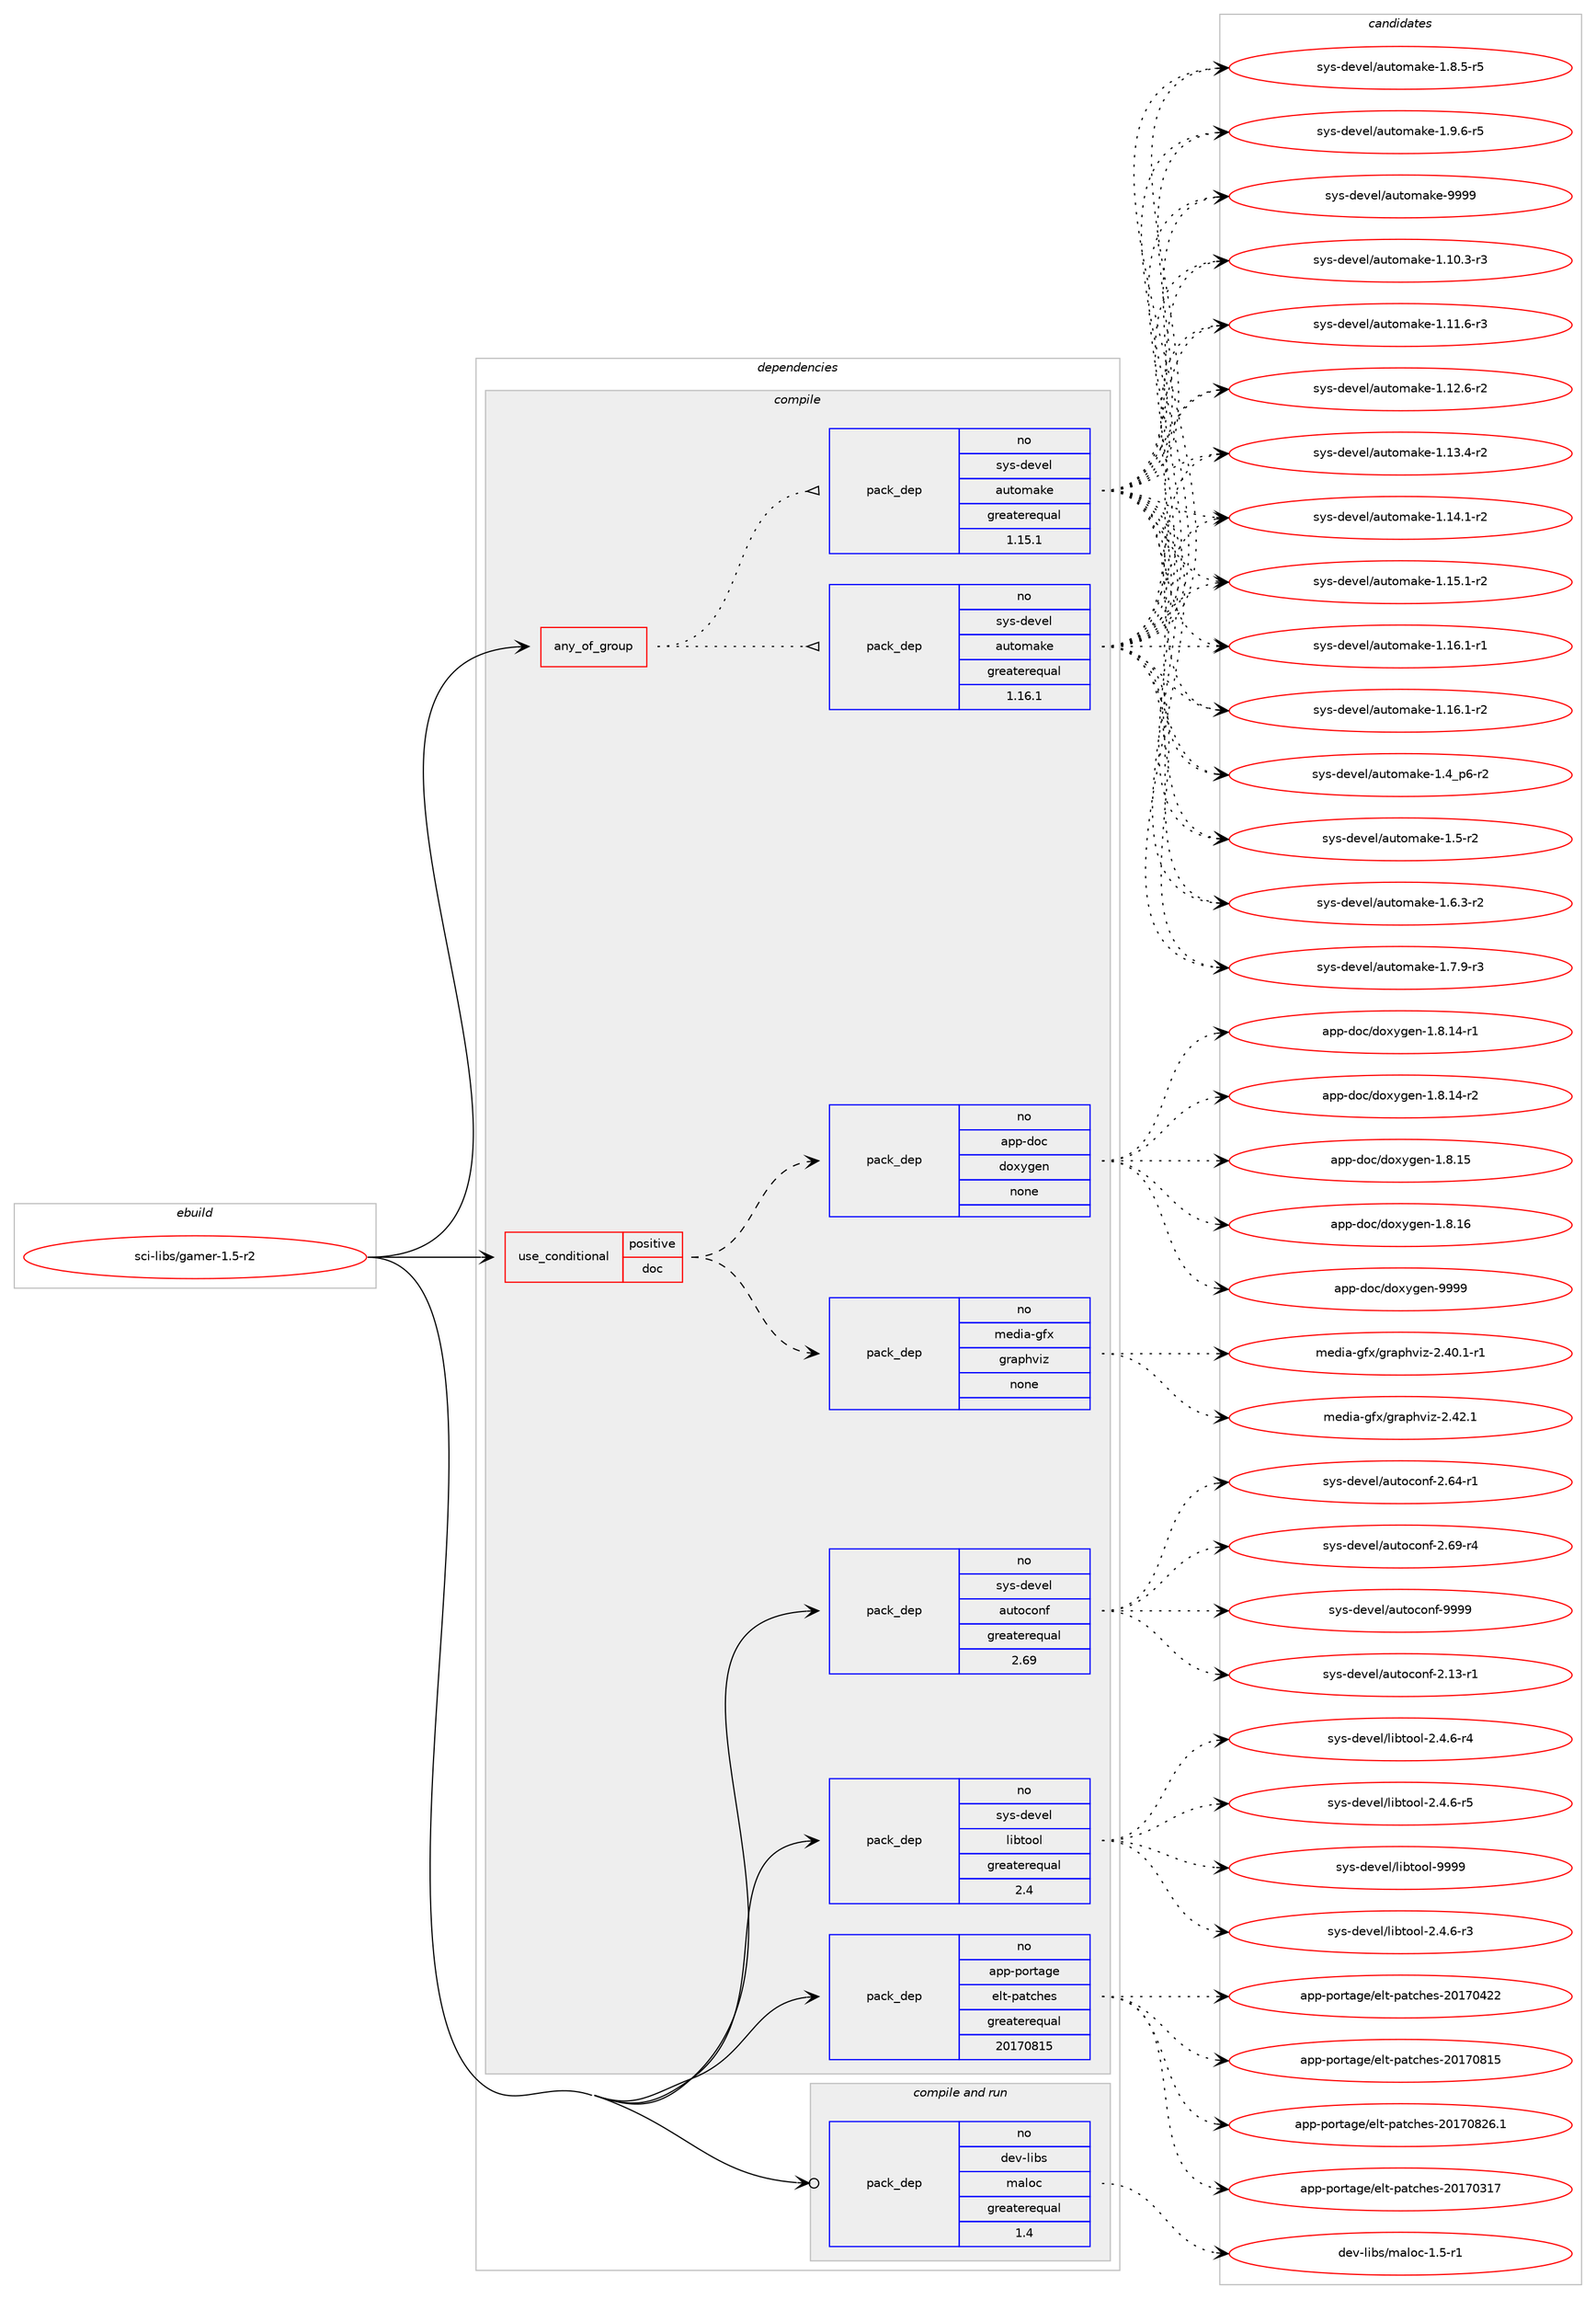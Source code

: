 digraph prolog {

# *************
# Graph options
# *************

newrank=true;
concentrate=true;
compound=true;
graph [rankdir=LR,fontname=Helvetica,fontsize=10,ranksep=1.5];#, ranksep=2.5, nodesep=0.2];
edge  [arrowhead=vee];
node  [fontname=Helvetica,fontsize=10];

# **********
# The ebuild
# **********

subgraph cluster_leftcol {
color=gray;
rank=same;
label=<<i>ebuild</i>>;
id [label="sci-libs/gamer-1.5-r2", color=red, width=4, href="../sci-libs/gamer-1.5-r2.svg"];
}

# ****************
# The dependencies
# ****************

subgraph cluster_midcol {
color=gray;
label=<<i>dependencies</i>>;
subgraph cluster_compile {
fillcolor="#eeeeee";
style=filled;
label=<<i>compile</i>>;
subgraph any14614 {
dependency856836 [label=<<TABLE BORDER="0" CELLBORDER="1" CELLSPACING="0" CELLPADDING="4"><TR><TD CELLPADDING="10">any_of_group</TD></TR></TABLE>>, shape=none, color=red];subgraph pack633713 {
dependency856837 [label=<<TABLE BORDER="0" CELLBORDER="1" CELLSPACING="0" CELLPADDING="4" WIDTH="220"><TR><TD ROWSPAN="6" CELLPADDING="30">pack_dep</TD></TR><TR><TD WIDTH="110">no</TD></TR><TR><TD>sys-devel</TD></TR><TR><TD>automake</TD></TR><TR><TD>greaterequal</TD></TR><TR><TD>1.16.1</TD></TR></TABLE>>, shape=none, color=blue];
}
dependency856836:e -> dependency856837:w [weight=20,style="dotted",arrowhead="oinv"];
subgraph pack633714 {
dependency856838 [label=<<TABLE BORDER="0" CELLBORDER="1" CELLSPACING="0" CELLPADDING="4" WIDTH="220"><TR><TD ROWSPAN="6" CELLPADDING="30">pack_dep</TD></TR><TR><TD WIDTH="110">no</TD></TR><TR><TD>sys-devel</TD></TR><TR><TD>automake</TD></TR><TR><TD>greaterequal</TD></TR><TR><TD>1.15.1</TD></TR></TABLE>>, shape=none, color=blue];
}
dependency856836:e -> dependency856838:w [weight=20,style="dotted",arrowhead="oinv"];
}
id:e -> dependency856836:w [weight=20,style="solid",arrowhead="vee"];
subgraph cond208000 {
dependency856839 [label=<<TABLE BORDER="0" CELLBORDER="1" CELLSPACING="0" CELLPADDING="4"><TR><TD ROWSPAN="3" CELLPADDING="10">use_conditional</TD></TR><TR><TD>positive</TD></TR><TR><TD>doc</TD></TR></TABLE>>, shape=none, color=red];
subgraph pack633715 {
dependency856840 [label=<<TABLE BORDER="0" CELLBORDER="1" CELLSPACING="0" CELLPADDING="4" WIDTH="220"><TR><TD ROWSPAN="6" CELLPADDING="30">pack_dep</TD></TR><TR><TD WIDTH="110">no</TD></TR><TR><TD>media-gfx</TD></TR><TR><TD>graphviz</TD></TR><TR><TD>none</TD></TR><TR><TD></TD></TR></TABLE>>, shape=none, color=blue];
}
dependency856839:e -> dependency856840:w [weight=20,style="dashed",arrowhead="vee"];
subgraph pack633716 {
dependency856841 [label=<<TABLE BORDER="0" CELLBORDER="1" CELLSPACING="0" CELLPADDING="4" WIDTH="220"><TR><TD ROWSPAN="6" CELLPADDING="30">pack_dep</TD></TR><TR><TD WIDTH="110">no</TD></TR><TR><TD>app-doc</TD></TR><TR><TD>doxygen</TD></TR><TR><TD>none</TD></TR><TR><TD></TD></TR></TABLE>>, shape=none, color=blue];
}
dependency856839:e -> dependency856841:w [weight=20,style="dashed",arrowhead="vee"];
}
id:e -> dependency856839:w [weight=20,style="solid",arrowhead="vee"];
subgraph pack633717 {
dependency856842 [label=<<TABLE BORDER="0" CELLBORDER="1" CELLSPACING="0" CELLPADDING="4" WIDTH="220"><TR><TD ROWSPAN="6" CELLPADDING="30">pack_dep</TD></TR><TR><TD WIDTH="110">no</TD></TR><TR><TD>app-portage</TD></TR><TR><TD>elt-patches</TD></TR><TR><TD>greaterequal</TD></TR><TR><TD>20170815</TD></TR></TABLE>>, shape=none, color=blue];
}
id:e -> dependency856842:w [weight=20,style="solid",arrowhead="vee"];
subgraph pack633718 {
dependency856843 [label=<<TABLE BORDER="0" CELLBORDER="1" CELLSPACING="0" CELLPADDING="4" WIDTH="220"><TR><TD ROWSPAN="6" CELLPADDING="30">pack_dep</TD></TR><TR><TD WIDTH="110">no</TD></TR><TR><TD>sys-devel</TD></TR><TR><TD>autoconf</TD></TR><TR><TD>greaterequal</TD></TR><TR><TD>2.69</TD></TR></TABLE>>, shape=none, color=blue];
}
id:e -> dependency856843:w [weight=20,style="solid",arrowhead="vee"];
subgraph pack633719 {
dependency856844 [label=<<TABLE BORDER="0" CELLBORDER="1" CELLSPACING="0" CELLPADDING="4" WIDTH="220"><TR><TD ROWSPAN="6" CELLPADDING="30">pack_dep</TD></TR><TR><TD WIDTH="110">no</TD></TR><TR><TD>sys-devel</TD></TR><TR><TD>libtool</TD></TR><TR><TD>greaterequal</TD></TR><TR><TD>2.4</TD></TR></TABLE>>, shape=none, color=blue];
}
id:e -> dependency856844:w [weight=20,style="solid",arrowhead="vee"];
}
subgraph cluster_compileandrun {
fillcolor="#eeeeee";
style=filled;
label=<<i>compile and run</i>>;
subgraph pack633720 {
dependency856845 [label=<<TABLE BORDER="0" CELLBORDER="1" CELLSPACING="0" CELLPADDING="4" WIDTH="220"><TR><TD ROWSPAN="6" CELLPADDING="30">pack_dep</TD></TR><TR><TD WIDTH="110">no</TD></TR><TR><TD>dev-libs</TD></TR><TR><TD>maloc</TD></TR><TR><TD>greaterequal</TD></TR><TR><TD>1.4</TD></TR></TABLE>>, shape=none, color=blue];
}
id:e -> dependency856845:w [weight=20,style="solid",arrowhead="odotvee"];
}
subgraph cluster_run {
fillcolor="#eeeeee";
style=filled;
label=<<i>run</i>>;
}
}

# **************
# The candidates
# **************

subgraph cluster_choices {
rank=same;
color=gray;
label=<<i>candidates</i>>;

subgraph choice633713 {
color=black;
nodesep=1;
choice11512111545100101118101108479711711611110997107101454946494846514511451 [label="sys-devel/automake-1.10.3-r3", color=red, width=4,href="../sys-devel/automake-1.10.3-r3.svg"];
choice11512111545100101118101108479711711611110997107101454946494946544511451 [label="sys-devel/automake-1.11.6-r3", color=red, width=4,href="../sys-devel/automake-1.11.6-r3.svg"];
choice11512111545100101118101108479711711611110997107101454946495046544511450 [label="sys-devel/automake-1.12.6-r2", color=red, width=4,href="../sys-devel/automake-1.12.6-r2.svg"];
choice11512111545100101118101108479711711611110997107101454946495146524511450 [label="sys-devel/automake-1.13.4-r2", color=red, width=4,href="../sys-devel/automake-1.13.4-r2.svg"];
choice11512111545100101118101108479711711611110997107101454946495246494511450 [label="sys-devel/automake-1.14.1-r2", color=red, width=4,href="../sys-devel/automake-1.14.1-r2.svg"];
choice11512111545100101118101108479711711611110997107101454946495346494511450 [label="sys-devel/automake-1.15.1-r2", color=red, width=4,href="../sys-devel/automake-1.15.1-r2.svg"];
choice11512111545100101118101108479711711611110997107101454946495446494511449 [label="sys-devel/automake-1.16.1-r1", color=red, width=4,href="../sys-devel/automake-1.16.1-r1.svg"];
choice11512111545100101118101108479711711611110997107101454946495446494511450 [label="sys-devel/automake-1.16.1-r2", color=red, width=4,href="../sys-devel/automake-1.16.1-r2.svg"];
choice115121115451001011181011084797117116111109971071014549465295112544511450 [label="sys-devel/automake-1.4_p6-r2", color=red, width=4,href="../sys-devel/automake-1.4_p6-r2.svg"];
choice11512111545100101118101108479711711611110997107101454946534511450 [label="sys-devel/automake-1.5-r2", color=red, width=4,href="../sys-devel/automake-1.5-r2.svg"];
choice115121115451001011181011084797117116111109971071014549465446514511450 [label="sys-devel/automake-1.6.3-r2", color=red, width=4,href="../sys-devel/automake-1.6.3-r2.svg"];
choice115121115451001011181011084797117116111109971071014549465546574511451 [label="sys-devel/automake-1.7.9-r3", color=red, width=4,href="../sys-devel/automake-1.7.9-r3.svg"];
choice115121115451001011181011084797117116111109971071014549465646534511453 [label="sys-devel/automake-1.8.5-r5", color=red, width=4,href="../sys-devel/automake-1.8.5-r5.svg"];
choice115121115451001011181011084797117116111109971071014549465746544511453 [label="sys-devel/automake-1.9.6-r5", color=red, width=4,href="../sys-devel/automake-1.9.6-r5.svg"];
choice115121115451001011181011084797117116111109971071014557575757 [label="sys-devel/automake-9999", color=red, width=4,href="../sys-devel/automake-9999.svg"];
dependency856837:e -> choice11512111545100101118101108479711711611110997107101454946494846514511451:w [style=dotted,weight="100"];
dependency856837:e -> choice11512111545100101118101108479711711611110997107101454946494946544511451:w [style=dotted,weight="100"];
dependency856837:e -> choice11512111545100101118101108479711711611110997107101454946495046544511450:w [style=dotted,weight="100"];
dependency856837:e -> choice11512111545100101118101108479711711611110997107101454946495146524511450:w [style=dotted,weight="100"];
dependency856837:e -> choice11512111545100101118101108479711711611110997107101454946495246494511450:w [style=dotted,weight="100"];
dependency856837:e -> choice11512111545100101118101108479711711611110997107101454946495346494511450:w [style=dotted,weight="100"];
dependency856837:e -> choice11512111545100101118101108479711711611110997107101454946495446494511449:w [style=dotted,weight="100"];
dependency856837:e -> choice11512111545100101118101108479711711611110997107101454946495446494511450:w [style=dotted,weight="100"];
dependency856837:e -> choice115121115451001011181011084797117116111109971071014549465295112544511450:w [style=dotted,weight="100"];
dependency856837:e -> choice11512111545100101118101108479711711611110997107101454946534511450:w [style=dotted,weight="100"];
dependency856837:e -> choice115121115451001011181011084797117116111109971071014549465446514511450:w [style=dotted,weight="100"];
dependency856837:e -> choice115121115451001011181011084797117116111109971071014549465546574511451:w [style=dotted,weight="100"];
dependency856837:e -> choice115121115451001011181011084797117116111109971071014549465646534511453:w [style=dotted,weight="100"];
dependency856837:e -> choice115121115451001011181011084797117116111109971071014549465746544511453:w [style=dotted,weight="100"];
dependency856837:e -> choice115121115451001011181011084797117116111109971071014557575757:w [style=dotted,weight="100"];
}
subgraph choice633714 {
color=black;
nodesep=1;
choice11512111545100101118101108479711711611110997107101454946494846514511451 [label="sys-devel/automake-1.10.3-r3", color=red, width=4,href="../sys-devel/automake-1.10.3-r3.svg"];
choice11512111545100101118101108479711711611110997107101454946494946544511451 [label="sys-devel/automake-1.11.6-r3", color=red, width=4,href="../sys-devel/automake-1.11.6-r3.svg"];
choice11512111545100101118101108479711711611110997107101454946495046544511450 [label="sys-devel/automake-1.12.6-r2", color=red, width=4,href="../sys-devel/automake-1.12.6-r2.svg"];
choice11512111545100101118101108479711711611110997107101454946495146524511450 [label="sys-devel/automake-1.13.4-r2", color=red, width=4,href="../sys-devel/automake-1.13.4-r2.svg"];
choice11512111545100101118101108479711711611110997107101454946495246494511450 [label="sys-devel/automake-1.14.1-r2", color=red, width=4,href="../sys-devel/automake-1.14.1-r2.svg"];
choice11512111545100101118101108479711711611110997107101454946495346494511450 [label="sys-devel/automake-1.15.1-r2", color=red, width=4,href="../sys-devel/automake-1.15.1-r2.svg"];
choice11512111545100101118101108479711711611110997107101454946495446494511449 [label="sys-devel/automake-1.16.1-r1", color=red, width=4,href="../sys-devel/automake-1.16.1-r1.svg"];
choice11512111545100101118101108479711711611110997107101454946495446494511450 [label="sys-devel/automake-1.16.1-r2", color=red, width=4,href="../sys-devel/automake-1.16.1-r2.svg"];
choice115121115451001011181011084797117116111109971071014549465295112544511450 [label="sys-devel/automake-1.4_p6-r2", color=red, width=4,href="../sys-devel/automake-1.4_p6-r2.svg"];
choice11512111545100101118101108479711711611110997107101454946534511450 [label="sys-devel/automake-1.5-r2", color=red, width=4,href="../sys-devel/automake-1.5-r2.svg"];
choice115121115451001011181011084797117116111109971071014549465446514511450 [label="sys-devel/automake-1.6.3-r2", color=red, width=4,href="../sys-devel/automake-1.6.3-r2.svg"];
choice115121115451001011181011084797117116111109971071014549465546574511451 [label="sys-devel/automake-1.7.9-r3", color=red, width=4,href="../sys-devel/automake-1.7.9-r3.svg"];
choice115121115451001011181011084797117116111109971071014549465646534511453 [label="sys-devel/automake-1.8.5-r5", color=red, width=4,href="../sys-devel/automake-1.8.5-r5.svg"];
choice115121115451001011181011084797117116111109971071014549465746544511453 [label="sys-devel/automake-1.9.6-r5", color=red, width=4,href="../sys-devel/automake-1.9.6-r5.svg"];
choice115121115451001011181011084797117116111109971071014557575757 [label="sys-devel/automake-9999", color=red, width=4,href="../sys-devel/automake-9999.svg"];
dependency856838:e -> choice11512111545100101118101108479711711611110997107101454946494846514511451:w [style=dotted,weight="100"];
dependency856838:e -> choice11512111545100101118101108479711711611110997107101454946494946544511451:w [style=dotted,weight="100"];
dependency856838:e -> choice11512111545100101118101108479711711611110997107101454946495046544511450:w [style=dotted,weight="100"];
dependency856838:e -> choice11512111545100101118101108479711711611110997107101454946495146524511450:w [style=dotted,weight="100"];
dependency856838:e -> choice11512111545100101118101108479711711611110997107101454946495246494511450:w [style=dotted,weight="100"];
dependency856838:e -> choice11512111545100101118101108479711711611110997107101454946495346494511450:w [style=dotted,weight="100"];
dependency856838:e -> choice11512111545100101118101108479711711611110997107101454946495446494511449:w [style=dotted,weight="100"];
dependency856838:e -> choice11512111545100101118101108479711711611110997107101454946495446494511450:w [style=dotted,weight="100"];
dependency856838:e -> choice115121115451001011181011084797117116111109971071014549465295112544511450:w [style=dotted,weight="100"];
dependency856838:e -> choice11512111545100101118101108479711711611110997107101454946534511450:w [style=dotted,weight="100"];
dependency856838:e -> choice115121115451001011181011084797117116111109971071014549465446514511450:w [style=dotted,weight="100"];
dependency856838:e -> choice115121115451001011181011084797117116111109971071014549465546574511451:w [style=dotted,weight="100"];
dependency856838:e -> choice115121115451001011181011084797117116111109971071014549465646534511453:w [style=dotted,weight="100"];
dependency856838:e -> choice115121115451001011181011084797117116111109971071014549465746544511453:w [style=dotted,weight="100"];
dependency856838:e -> choice115121115451001011181011084797117116111109971071014557575757:w [style=dotted,weight="100"];
}
subgraph choice633715 {
color=black;
nodesep=1;
choice10910110010597451031021204710311497112104118105122455046524846494511449 [label="media-gfx/graphviz-2.40.1-r1", color=red, width=4,href="../media-gfx/graphviz-2.40.1-r1.svg"];
choice1091011001059745103102120471031149711210411810512245504652504649 [label="media-gfx/graphviz-2.42.1", color=red, width=4,href="../media-gfx/graphviz-2.42.1.svg"];
dependency856840:e -> choice10910110010597451031021204710311497112104118105122455046524846494511449:w [style=dotted,weight="100"];
dependency856840:e -> choice1091011001059745103102120471031149711210411810512245504652504649:w [style=dotted,weight="100"];
}
subgraph choice633716 {
color=black;
nodesep=1;
choice97112112451001119947100111120121103101110454946564649524511449 [label="app-doc/doxygen-1.8.14-r1", color=red, width=4,href="../app-doc/doxygen-1.8.14-r1.svg"];
choice97112112451001119947100111120121103101110454946564649524511450 [label="app-doc/doxygen-1.8.14-r2", color=red, width=4,href="../app-doc/doxygen-1.8.14-r2.svg"];
choice9711211245100111994710011112012110310111045494656464953 [label="app-doc/doxygen-1.8.15", color=red, width=4,href="../app-doc/doxygen-1.8.15.svg"];
choice9711211245100111994710011112012110310111045494656464954 [label="app-doc/doxygen-1.8.16", color=red, width=4,href="../app-doc/doxygen-1.8.16.svg"];
choice971121124510011199471001111201211031011104557575757 [label="app-doc/doxygen-9999", color=red, width=4,href="../app-doc/doxygen-9999.svg"];
dependency856841:e -> choice97112112451001119947100111120121103101110454946564649524511449:w [style=dotted,weight="100"];
dependency856841:e -> choice97112112451001119947100111120121103101110454946564649524511450:w [style=dotted,weight="100"];
dependency856841:e -> choice9711211245100111994710011112012110310111045494656464953:w [style=dotted,weight="100"];
dependency856841:e -> choice9711211245100111994710011112012110310111045494656464954:w [style=dotted,weight="100"];
dependency856841:e -> choice971121124510011199471001111201211031011104557575757:w [style=dotted,weight="100"];
}
subgraph choice633717 {
color=black;
nodesep=1;
choice97112112451121111141169710310147101108116451129711699104101115455048495548514955 [label="app-portage/elt-patches-20170317", color=red, width=4,href="../app-portage/elt-patches-20170317.svg"];
choice97112112451121111141169710310147101108116451129711699104101115455048495548525050 [label="app-portage/elt-patches-20170422", color=red, width=4,href="../app-portage/elt-patches-20170422.svg"];
choice97112112451121111141169710310147101108116451129711699104101115455048495548564953 [label="app-portage/elt-patches-20170815", color=red, width=4,href="../app-portage/elt-patches-20170815.svg"];
choice971121124511211111411697103101471011081164511297116991041011154550484955485650544649 [label="app-portage/elt-patches-20170826.1", color=red, width=4,href="../app-portage/elt-patches-20170826.1.svg"];
dependency856842:e -> choice97112112451121111141169710310147101108116451129711699104101115455048495548514955:w [style=dotted,weight="100"];
dependency856842:e -> choice97112112451121111141169710310147101108116451129711699104101115455048495548525050:w [style=dotted,weight="100"];
dependency856842:e -> choice97112112451121111141169710310147101108116451129711699104101115455048495548564953:w [style=dotted,weight="100"];
dependency856842:e -> choice971121124511211111411697103101471011081164511297116991041011154550484955485650544649:w [style=dotted,weight="100"];
}
subgraph choice633718 {
color=black;
nodesep=1;
choice1151211154510010111810110847971171161119911111010245504649514511449 [label="sys-devel/autoconf-2.13-r1", color=red, width=4,href="../sys-devel/autoconf-2.13-r1.svg"];
choice1151211154510010111810110847971171161119911111010245504654524511449 [label="sys-devel/autoconf-2.64-r1", color=red, width=4,href="../sys-devel/autoconf-2.64-r1.svg"];
choice1151211154510010111810110847971171161119911111010245504654574511452 [label="sys-devel/autoconf-2.69-r4", color=red, width=4,href="../sys-devel/autoconf-2.69-r4.svg"];
choice115121115451001011181011084797117116111991111101024557575757 [label="sys-devel/autoconf-9999", color=red, width=4,href="../sys-devel/autoconf-9999.svg"];
dependency856843:e -> choice1151211154510010111810110847971171161119911111010245504649514511449:w [style=dotted,weight="100"];
dependency856843:e -> choice1151211154510010111810110847971171161119911111010245504654524511449:w [style=dotted,weight="100"];
dependency856843:e -> choice1151211154510010111810110847971171161119911111010245504654574511452:w [style=dotted,weight="100"];
dependency856843:e -> choice115121115451001011181011084797117116111991111101024557575757:w [style=dotted,weight="100"];
}
subgraph choice633719 {
color=black;
nodesep=1;
choice1151211154510010111810110847108105981161111111084550465246544511451 [label="sys-devel/libtool-2.4.6-r3", color=red, width=4,href="../sys-devel/libtool-2.4.6-r3.svg"];
choice1151211154510010111810110847108105981161111111084550465246544511452 [label="sys-devel/libtool-2.4.6-r4", color=red, width=4,href="../sys-devel/libtool-2.4.6-r4.svg"];
choice1151211154510010111810110847108105981161111111084550465246544511453 [label="sys-devel/libtool-2.4.6-r5", color=red, width=4,href="../sys-devel/libtool-2.4.6-r5.svg"];
choice1151211154510010111810110847108105981161111111084557575757 [label="sys-devel/libtool-9999", color=red, width=4,href="../sys-devel/libtool-9999.svg"];
dependency856844:e -> choice1151211154510010111810110847108105981161111111084550465246544511451:w [style=dotted,weight="100"];
dependency856844:e -> choice1151211154510010111810110847108105981161111111084550465246544511452:w [style=dotted,weight="100"];
dependency856844:e -> choice1151211154510010111810110847108105981161111111084550465246544511453:w [style=dotted,weight="100"];
dependency856844:e -> choice1151211154510010111810110847108105981161111111084557575757:w [style=dotted,weight="100"];
}
subgraph choice633720 {
color=black;
nodesep=1;
choice1001011184510810598115471099710811199454946534511449 [label="dev-libs/maloc-1.5-r1", color=red, width=4,href="../dev-libs/maloc-1.5-r1.svg"];
dependency856845:e -> choice1001011184510810598115471099710811199454946534511449:w [style=dotted,weight="100"];
}
}

}
